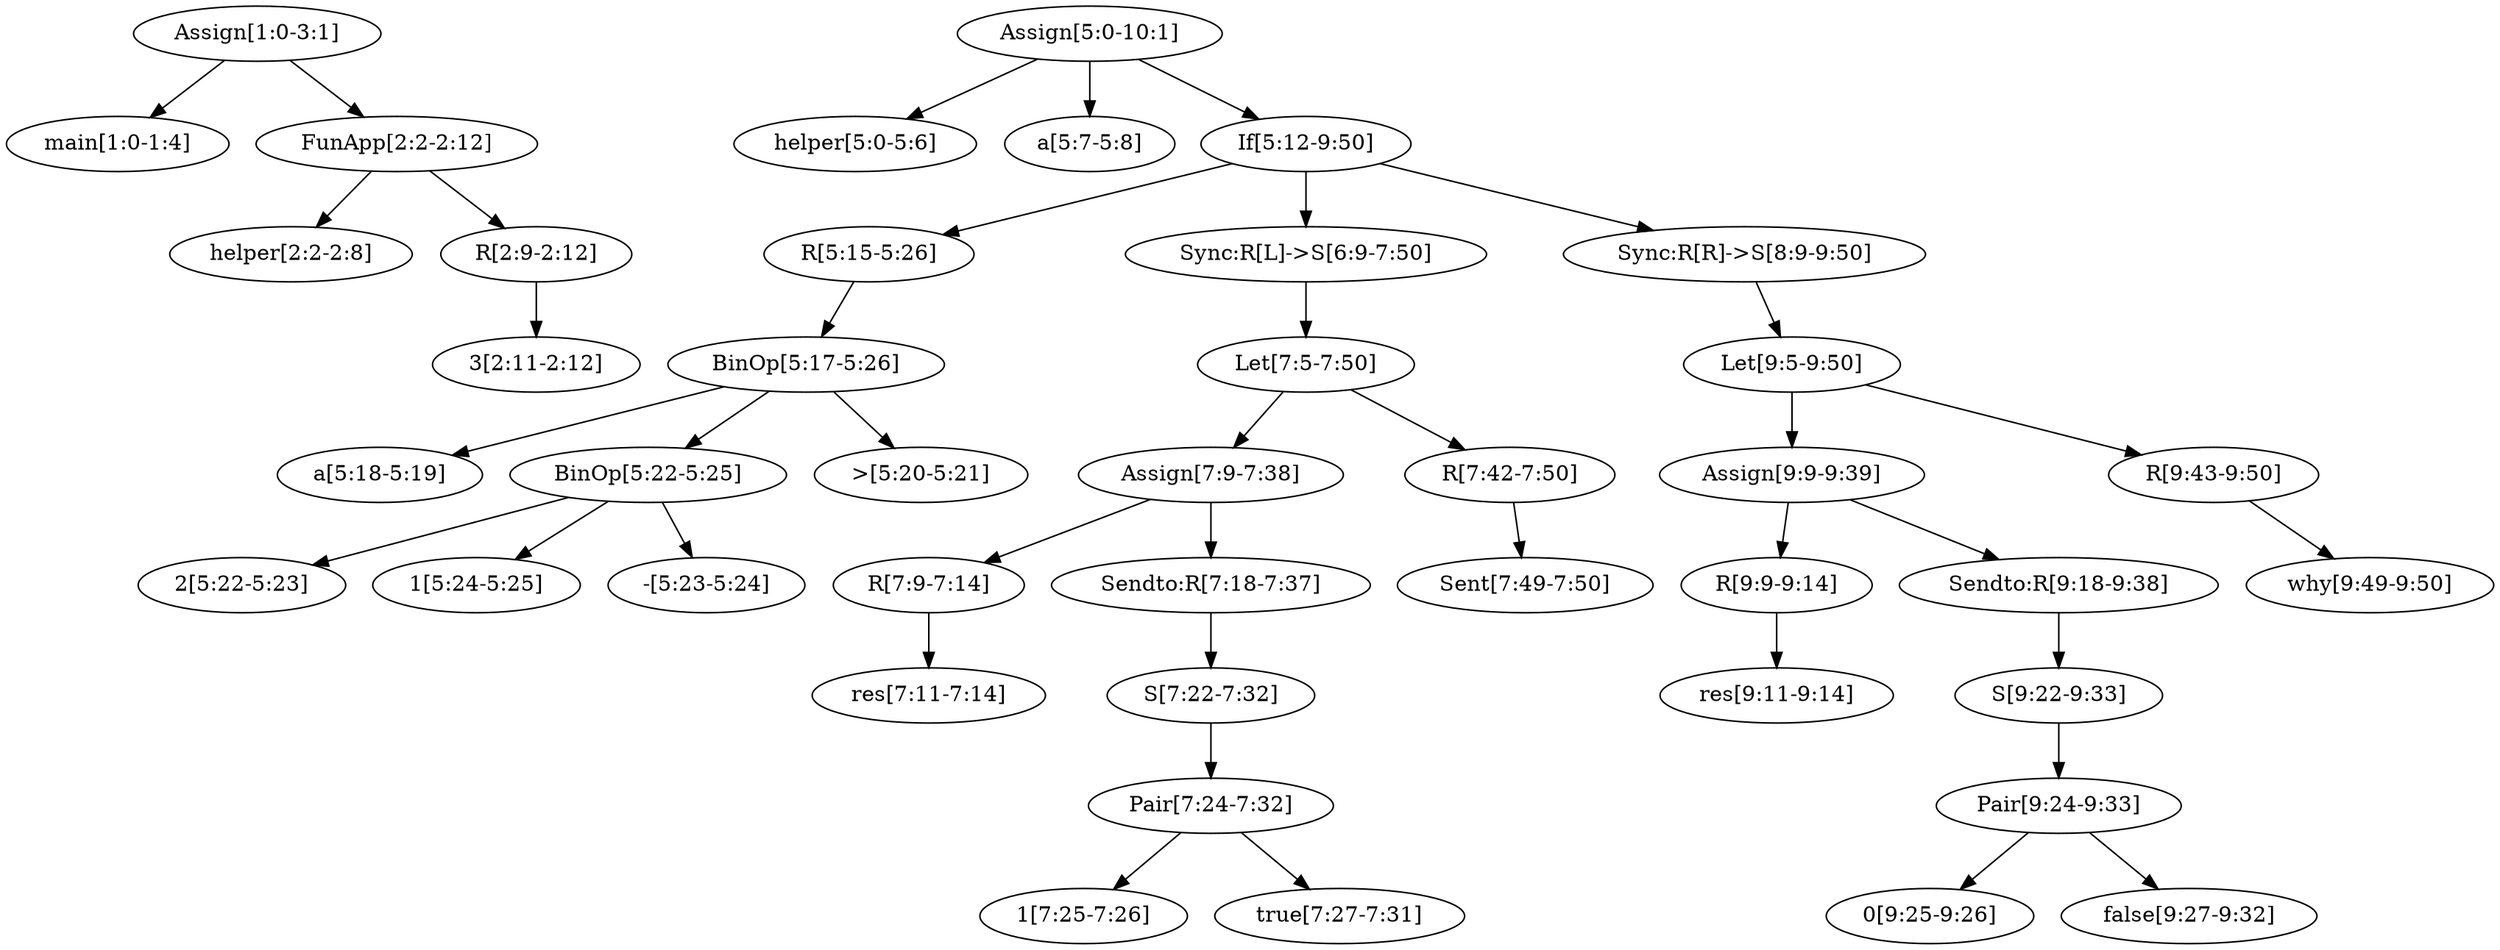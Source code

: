 digraph G{n0[label="Assign[1:0-3:1]"];n0->n1;n0->n2;n1[label="main[1:0-1:4]"];n2[label="FunApp[2:2-2:12]"];n2->n3;n2->n4;n3[label="helper[2:2-2:8]"];n4[label="R[2:9-2:12]"];n4->n5;n5[label="3[2:11-2:12]"];n6[label="Assign[5:0-10:1]"];n6->n7;n6->n8;n6->n9;n7[label="helper[5:0-5:6]"];n8[label="a[5:7-5:8]"];n9[label="If[5:12-9:50]"];n9->n10;n9->n18;n9->n30;n10[label="R[5:15-5:26]"];n10->n11;n11[label="BinOp[5:17-5:26]"];n11->n12;n11->n13;n11->n17;n12[label="a[5:18-5:19]"];n13[label="BinOp[5:22-5:25]"];n13->n14;n13->n15;n13->n16;n14[label="2[5:22-5:23]"];n15[label="1[5:24-5:25]"];n16[label="-[5:23-5:24]"];n17[label=">[5:20-5:21]"];n18[label="Sync:R[L]->S[6:9-7:50]"];n18->n19;n19[label="Let[7:5-7:50]"];n19->n20;n19->n28;n20[label="Assign[7:9-7:38]"];n20->n21;n20->n23;n21[label="R[7:9-7:14]"];n21->n22;n22[label="res[7:11-7:14]"];n23[label="Sendfrom:S[7:18-7:37]"];n23[label="Sendto:R[7:18-7:37]"];n23->n24;n24[label="S[7:22-7:32]"];n24->n25;n25[label="Pair[7:24-7:32]"];n25->n26;n25->n27;n26[label="1[7:25-7:26]"];n27[label="true[7:27-7:31]"];n28[label="R[7:42-7:50]"];n28->n29;n29[label="Sent[7:49-7:50]"];n30[label="Sync:R[R]->S[8:9-9:50]"];n30->n31;n31[label="Let[9:5-9:50]"];n31->n32;n31->n40;n32[label="Assign[9:9-9:39]"];n32->n33;n32->n35;n33[label="R[9:9-9:14]"];n33->n34;n34[label="res[9:11-9:14]"];n35[label="Sendfrom:S[9:18-9:38]"];n35[label="Sendto:R[9:18-9:38]"];n35->n36;n36[label="S[9:22-9:33]"];n36->n37;n37[label="Pair[9:24-9:33]"];n37->n38;n37->n39;n38[label="0[9:25-9:26]"];n39[label="false[9:27-9:32]"];n40[label="R[9:43-9:50]"];n40->n41;n41[label="why[9:49-9:50]"];}